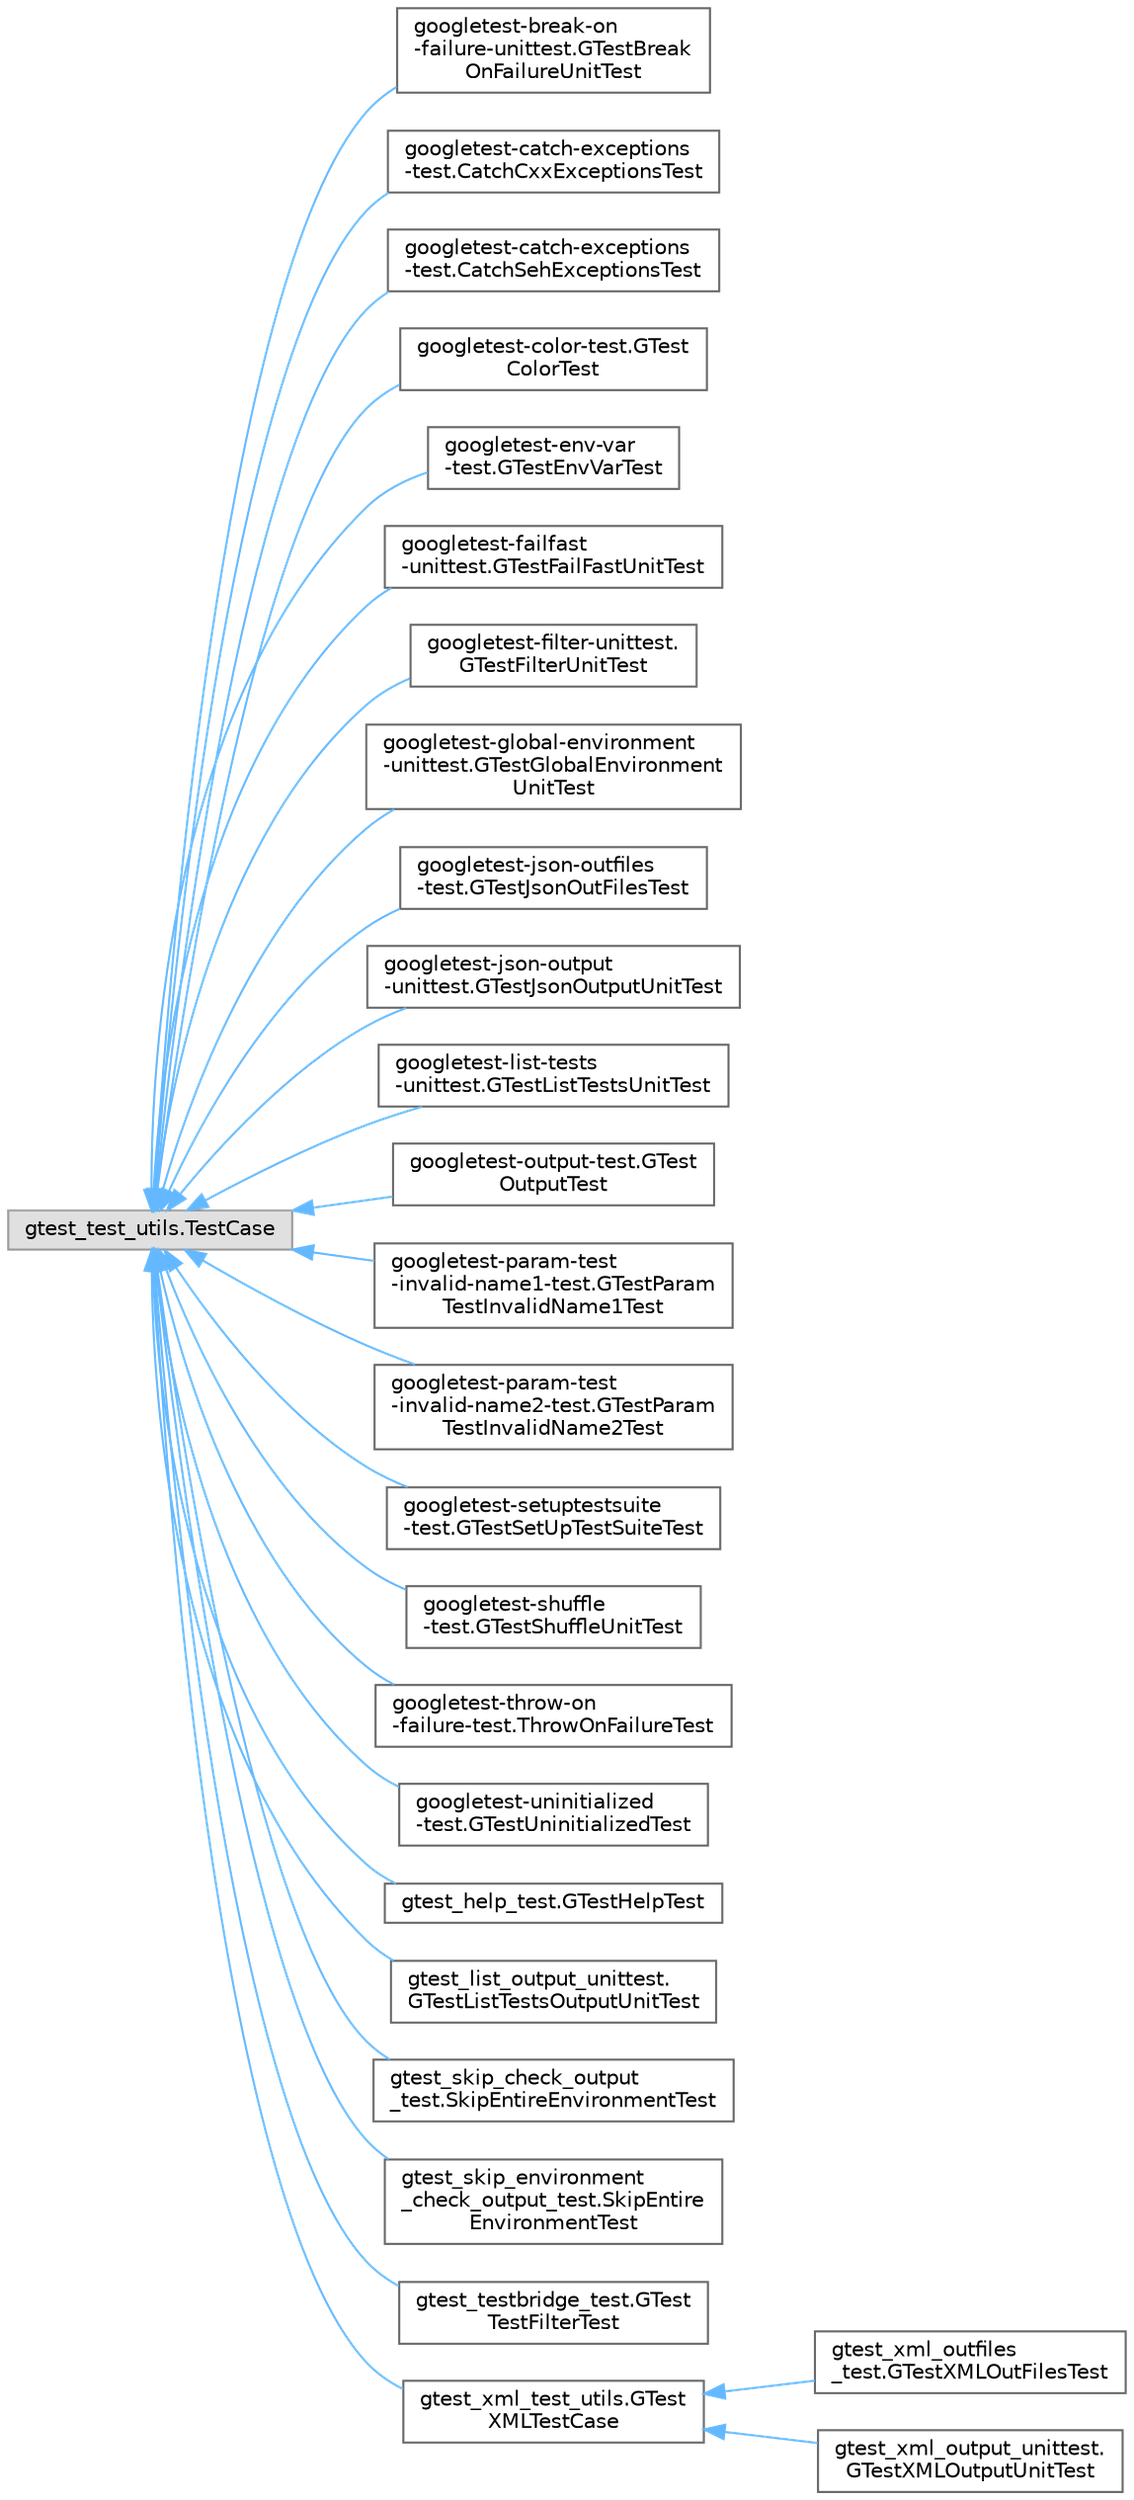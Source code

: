 digraph "Graphical Class Hierarchy"
{
 // LATEX_PDF_SIZE
  bgcolor="transparent";
  edge [fontname=Helvetica,fontsize=10,labelfontname=Helvetica,labelfontsize=10];
  node [fontname=Helvetica,fontsize=10,shape=box,height=0.2,width=0.4];
  rankdir="LR";
  Node0 [id="Node000000",label="gtest_test_utils.TestCase",height=0.2,width=0.4,color="grey60", fillcolor="#E0E0E0", style="filled",tooltip=" "];
  Node0 -> Node1 [id="edge234_Node000000_Node000001",dir="back",color="steelblue1",style="solid",tooltip=" "];
  Node1 [id="Node000001",label="googletest-break-on\l-failure-unittest.GTestBreak\lOnFailureUnitTest",height=0.2,width=0.4,color="grey40", fillcolor="white", style="filled",URL="$classgoogletest-break-on-failure-unittest_1_1GTestBreakOnFailureUnitTest.html",tooltip=" "];
  Node0 -> Node2 [id="edge235_Node000000_Node000002",dir="back",color="steelblue1",style="solid",tooltip=" "];
  Node2 [id="Node000002",label="googletest-catch-exceptions\l-test.CatchCxxExceptionsTest",height=0.2,width=0.4,color="grey40", fillcolor="white", style="filled",URL="$classgoogletest-catch-exceptions-test_1_1CatchCxxExceptionsTest.html",tooltip=" "];
  Node0 -> Node3 [id="edge236_Node000000_Node000003",dir="back",color="steelblue1",style="solid",tooltip=" "];
  Node3 [id="Node000003",label="googletest-catch-exceptions\l-test.CatchSehExceptionsTest",height=0.2,width=0.4,color="grey40", fillcolor="white", style="filled",URL="$classgoogletest-catch-exceptions-test_1_1CatchSehExceptionsTest.html",tooltip=" "];
  Node0 -> Node4 [id="edge237_Node000000_Node000004",dir="back",color="steelblue1",style="solid",tooltip=" "];
  Node4 [id="Node000004",label="googletest-color-test.GTest\lColorTest",height=0.2,width=0.4,color="grey40", fillcolor="white", style="filled",URL="$classgoogletest-color-test_1_1GTestColorTest.html",tooltip=" "];
  Node0 -> Node5 [id="edge238_Node000000_Node000005",dir="back",color="steelblue1",style="solid",tooltip=" "];
  Node5 [id="Node000005",label="googletest-env-var\l-test.GTestEnvVarTest",height=0.2,width=0.4,color="grey40", fillcolor="white", style="filled",URL="$classgoogletest-env-var-test_1_1GTestEnvVarTest.html",tooltip=" "];
  Node0 -> Node6 [id="edge239_Node000000_Node000006",dir="back",color="steelblue1",style="solid",tooltip=" "];
  Node6 [id="Node000006",label="googletest-failfast\l-unittest.GTestFailFastUnitTest",height=0.2,width=0.4,color="grey40", fillcolor="white", style="filled",URL="$classgoogletest-failfast-unittest_1_1GTestFailFastUnitTest.html",tooltip=" "];
  Node0 -> Node7 [id="edge240_Node000000_Node000007",dir="back",color="steelblue1",style="solid",tooltip=" "];
  Node7 [id="Node000007",label="googletest-filter-unittest.\lGTestFilterUnitTest",height=0.2,width=0.4,color="grey40", fillcolor="white", style="filled",URL="$classgoogletest-filter-unittest_1_1GTestFilterUnitTest.html",tooltip=" "];
  Node0 -> Node8 [id="edge241_Node000000_Node000008",dir="back",color="steelblue1",style="solid",tooltip=" "];
  Node8 [id="Node000008",label="googletest-global-environment\l-unittest.GTestGlobalEnvironment\lUnitTest",height=0.2,width=0.4,color="grey40", fillcolor="white", style="filled",URL="$classgoogletest-global-environment-unittest_1_1GTestGlobalEnvironmentUnitTest.html",tooltip=" "];
  Node0 -> Node9 [id="edge242_Node000000_Node000009",dir="back",color="steelblue1",style="solid",tooltip=" "];
  Node9 [id="Node000009",label="googletest-json-outfiles\l-test.GTestJsonOutFilesTest",height=0.2,width=0.4,color="grey40", fillcolor="white", style="filled",URL="$classgoogletest-json-outfiles-test_1_1GTestJsonOutFilesTest.html",tooltip=" "];
  Node0 -> Node10 [id="edge243_Node000000_Node000010",dir="back",color="steelblue1",style="solid",tooltip=" "];
  Node10 [id="Node000010",label="googletest-json-output\l-unittest.GTestJsonOutputUnitTest",height=0.2,width=0.4,color="grey40", fillcolor="white", style="filled",URL="$classgoogletest-json-output-unittest_1_1GTestJsonOutputUnitTest.html",tooltip=" "];
  Node0 -> Node11 [id="edge244_Node000000_Node000011",dir="back",color="steelblue1",style="solid",tooltip=" "];
  Node11 [id="Node000011",label="googletest-list-tests\l-unittest.GTestListTestsUnitTest",height=0.2,width=0.4,color="grey40", fillcolor="white", style="filled",URL="$classgoogletest-list-tests-unittest_1_1GTestListTestsUnitTest.html",tooltip=" "];
  Node0 -> Node12 [id="edge245_Node000000_Node000012",dir="back",color="steelblue1",style="solid",tooltip=" "];
  Node12 [id="Node000012",label="googletest-output-test.GTest\lOutputTest",height=0.2,width=0.4,color="grey40", fillcolor="white", style="filled",URL="$classgoogletest-output-test_1_1GTestOutputTest.html",tooltip=" "];
  Node0 -> Node13 [id="edge246_Node000000_Node000013",dir="back",color="steelblue1",style="solid",tooltip=" "];
  Node13 [id="Node000013",label="googletest-param-test\l-invalid-name1-test.GTestParam\lTestInvalidName1Test",height=0.2,width=0.4,color="grey40", fillcolor="white", style="filled",URL="$classgoogletest-param-test-invalid-name1-test_1_1GTestParamTestInvalidName1Test.html",tooltip=" "];
  Node0 -> Node14 [id="edge247_Node000000_Node000014",dir="back",color="steelblue1",style="solid",tooltip=" "];
  Node14 [id="Node000014",label="googletest-param-test\l-invalid-name2-test.GTestParam\lTestInvalidName2Test",height=0.2,width=0.4,color="grey40", fillcolor="white", style="filled",URL="$classgoogletest-param-test-invalid-name2-test_1_1GTestParamTestInvalidName2Test.html",tooltip=" "];
  Node0 -> Node15 [id="edge248_Node000000_Node000015",dir="back",color="steelblue1",style="solid",tooltip=" "];
  Node15 [id="Node000015",label="googletest-setuptestsuite\l-test.GTestSetUpTestSuiteTest",height=0.2,width=0.4,color="grey40", fillcolor="white", style="filled",URL="$classgoogletest-setuptestsuite-test_1_1GTestSetUpTestSuiteTest.html",tooltip=" "];
  Node0 -> Node16 [id="edge249_Node000000_Node000016",dir="back",color="steelblue1",style="solid",tooltip=" "];
  Node16 [id="Node000016",label="googletest-shuffle\l-test.GTestShuffleUnitTest",height=0.2,width=0.4,color="grey40", fillcolor="white", style="filled",URL="$classgoogletest-shuffle-test_1_1GTestShuffleUnitTest.html",tooltip=" "];
  Node0 -> Node17 [id="edge250_Node000000_Node000017",dir="back",color="steelblue1",style="solid",tooltip=" "];
  Node17 [id="Node000017",label="googletest-throw-on\l-failure-test.ThrowOnFailureTest",height=0.2,width=0.4,color="grey40", fillcolor="white", style="filled",URL="$classgoogletest-throw-on-failure-test_1_1ThrowOnFailureTest.html",tooltip=" "];
  Node0 -> Node18 [id="edge251_Node000000_Node000018",dir="back",color="steelblue1",style="solid",tooltip=" "];
  Node18 [id="Node000018",label="googletest-uninitialized\l-test.GTestUninitializedTest",height=0.2,width=0.4,color="grey40", fillcolor="white", style="filled",URL="$classgoogletest-uninitialized-test_1_1GTestUninitializedTest.html",tooltip=" "];
  Node0 -> Node19 [id="edge252_Node000000_Node000019",dir="back",color="steelblue1",style="solid",tooltip=" "];
  Node19 [id="Node000019",label="gtest_help_test.GTestHelpTest",height=0.2,width=0.4,color="grey40", fillcolor="white", style="filled",URL="$classgtest__help__test_1_1GTestHelpTest.html",tooltip=" "];
  Node0 -> Node20 [id="edge253_Node000000_Node000020",dir="back",color="steelblue1",style="solid",tooltip=" "];
  Node20 [id="Node000020",label="gtest_list_output_unittest.\lGTestListTestsOutputUnitTest",height=0.2,width=0.4,color="grey40", fillcolor="white", style="filled",URL="$classgtest__list__output__unittest_1_1GTestListTestsOutputUnitTest.html",tooltip=" "];
  Node0 -> Node21 [id="edge254_Node000000_Node000021",dir="back",color="steelblue1",style="solid",tooltip=" "];
  Node21 [id="Node000021",label="gtest_skip_check_output\l_test.SkipEntireEnvironmentTest",height=0.2,width=0.4,color="grey40", fillcolor="white", style="filled",URL="$classgtest__skip__check__output__test_1_1SkipEntireEnvironmentTest.html",tooltip=" "];
  Node0 -> Node22 [id="edge255_Node000000_Node000022",dir="back",color="steelblue1",style="solid",tooltip=" "];
  Node22 [id="Node000022",label="gtest_skip_environment\l_check_output_test.SkipEntire\lEnvironmentTest",height=0.2,width=0.4,color="grey40", fillcolor="white", style="filled",URL="$classgtest__skip__environment__check__output__test_1_1SkipEntireEnvironmentTest.html",tooltip=" "];
  Node0 -> Node23 [id="edge256_Node000000_Node000023",dir="back",color="steelblue1",style="solid",tooltip=" "];
  Node23 [id="Node000023",label="gtest_testbridge_test.GTest\lTestFilterTest",height=0.2,width=0.4,color="grey40", fillcolor="white", style="filled",URL="$classgtest__testbridge__test_1_1GTestTestFilterTest.html",tooltip=" "];
  Node0 -> Node24 [id="edge257_Node000000_Node000024",dir="back",color="steelblue1",style="solid",tooltip=" "];
  Node24 [id="Node000024",label="gtest_xml_test_utils.GTest\lXMLTestCase",height=0.2,width=0.4,color="grey40", fillcolor="white", style="filled",URL="$classgtest__xml__test__utils_1_1GTestXMLTestCase.html",tooltip=" "];
  Node24 -> Node25 [id="edge258_Node000024_Node000025",dir="back",color="steelblue1",style="solid",tooltip=" "];
  Node25 [id="Node000025",label="gtest_xml_outfiles\l_test.GTestXMLOutFilesTest",height=0.2,width=0.4,color="grey40", fillcolor="white", style="filled",URL="$classgtest__xml__outfiles__test_1_1GTestXMLOutFilesTest.html",tooltip=" "];
  Node24 -> Node26 [id="edge259_Node000024_Node000026",dir="back",color="steelblue1",style="solid",tooltip=" "];
  Node26 [id="Node000026",label="gtest_xml_output_unittest.\lGTestXMLOutputUnitTest",height=0.2,width=0.4,color="grey40", fillcolor="white", style="filled",URL="$classgtest__xml__output__unittest_1_1GTestXMLOutputUnitTest.html",tooltip=" "];
}
